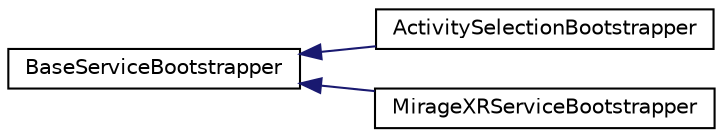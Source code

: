 digraph "Graphical Class Hierarchy"
{
 // INTERACTIVE_SVG=YES
 // LATEX_PDF_SIZE
  edge [fontname="Helvetica",fontsize="10",labelfontname="Helvetica",labelfontsize="10"];
  node [fontname="Helvetica",fontsize="10",shape=record];
  rankdir="LR";
  Node0 [label="BaseServiceBootstrapper",height=0.2,width=0.4,color="black", fillcolor="white", style="filled",URL="$class_base_service_bootstrapper.html",tooltip=" "];
  Node0 -> Node1 [dir="back",color="midnightblue",fontsize="10",style="solid",fontname="Helvetica"];
  Node1 [label="ActivitySelectionBootstrapper",height=0.2,width=0.4,color="black", fillcolor="white", style="filled",URL="$class_activity_selection_bootstrapper.html",tooltip=" "];
  Node0 -> Node2 [dir="back",color="midnightblue",fontsize="10",style="solid",fontname="Helvetica"];
  Node2 [label="MirageXRServiceBootstrapper",height=0.2,width=0.4,color="black", fillcolor="white", style="filled",URL="$class_mirage_x_r_1_1_mirage_x_r_service_bootstrapper.html",tooltip=" "];
}
